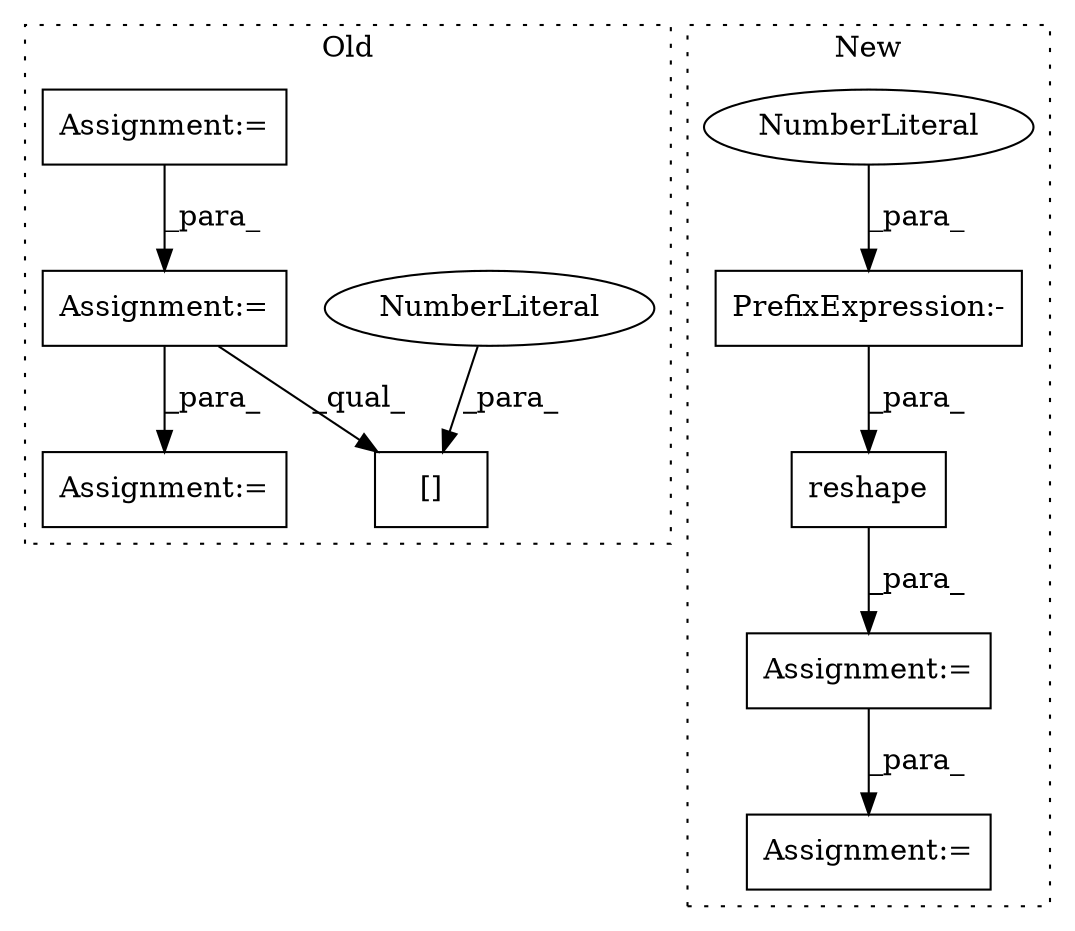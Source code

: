 digraph G {
subgraph cluster0 {
1 [label="[]" a="2" s="1811,1825" l="13,1" shape="box"];
6 [label="NumberLiteral" a="34" s="1824" l="1" shape="ellipse"];
8 [label="Assignment:=" a="7" s="1677" l="12" shape="box"];
9 [label="Assignment:=" a="7" s="1744" l="1" shape="box"];
10 [label="Assignment:=" a="7" s="1949" l="1" shape="box"];
label = "Old";
style="dotted";
}
subgraph cluster1 {
2 [label="reshape" a="32" s="2842,2901" l="8,1" shape="box"];
3 [label="Assignment:=" a="7" s="2830" l="1" shape="box"];
4 [label="PrefixExpression:-" a="38" s="2867" l="1" shape="box"];
5 [label="NumberLiteral" a="34" s="2868" l="1" shape="ellipse"];
7 [label="Assignment:=" a="7" s="2914" l="1" shape="box"];
label = "New";
style="dotted";
}
2 -> 3 [label="_para_"];
3 -> 7 [label="_para_"];
4 -> 2 [label="_para_"];
5 -> 4 [label="_para_"];
6 -> 1 [label="_para_"];
8 -> 9 [label="_para_"];
9 -> 10 [label="_para_"];
9 -> 1 [label="_qual_"];
}